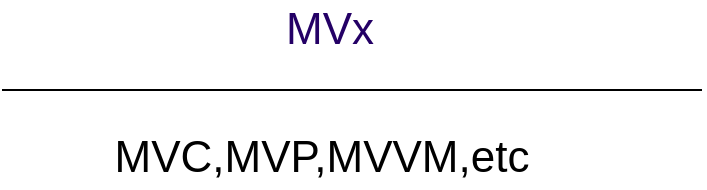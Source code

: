 <mxfile version="21.6.6" type="github">
  <diagram name="第 1 页" id="FJpZMy4J1TgVP5ZKH1Y_">
    <mxGraphModel dx="2074" dy="1110" grid="1" gridSize="10" guides="1" tooltips="1" connect="1" arrows="1" fold="1" page="1" pageScale="1" pageWidth="827" pageHeight="1169" math="0" shadow="0">
      <root>
        <mxCell id="0" />
        <mxCell id="1" parent="0" />
        <mxCell id="2lLS0CJ4ZgAdk6hDirGW-1" value="" style="endArrow=none;html=1;rounded=0;" edge="1" parent="1">
          <mxGeometry width="50" height="50" relative="1" as="geometry">
            <mxPoint x="250" y="540" as="sourcePoint" />
            <mxPoint x="600" y="540" as="targetPoint" />
          </mxGeometry>
        </mxCell>
        <mxCell id="2lLS0CJ4ZgAdk6hDirGW-2" value="MVx" style="text;strokeColor=none;align=center;fillColor=none;html=1;verticalAlign=middle;whiteSpace=wrap;rounded=0;fontSize=22;fontColor=#240066;" vertex="1" parent="1">
          <mxGeometry x="384" y="495" width="60" height="30" as="geometry" />
        </mxCell>
        <mxCell id="2lLS0CJ4ZgAdk6hDirGW-3" value="MVC,MVP,MVVM,etc" style="text;strokeColor=none;align=center;fillColor=none;html=1;verticalAlign=middle;whiteSpace=wrap;rounded=0;fontSize=22;" vertex="1" parent="1">
          <mxGeometry x="380" y="559" width="60" height="30" as="geometry" />
        </mxCell>
      </root>
    </mxGraphModel>
  </diagram>
</mxfile>
